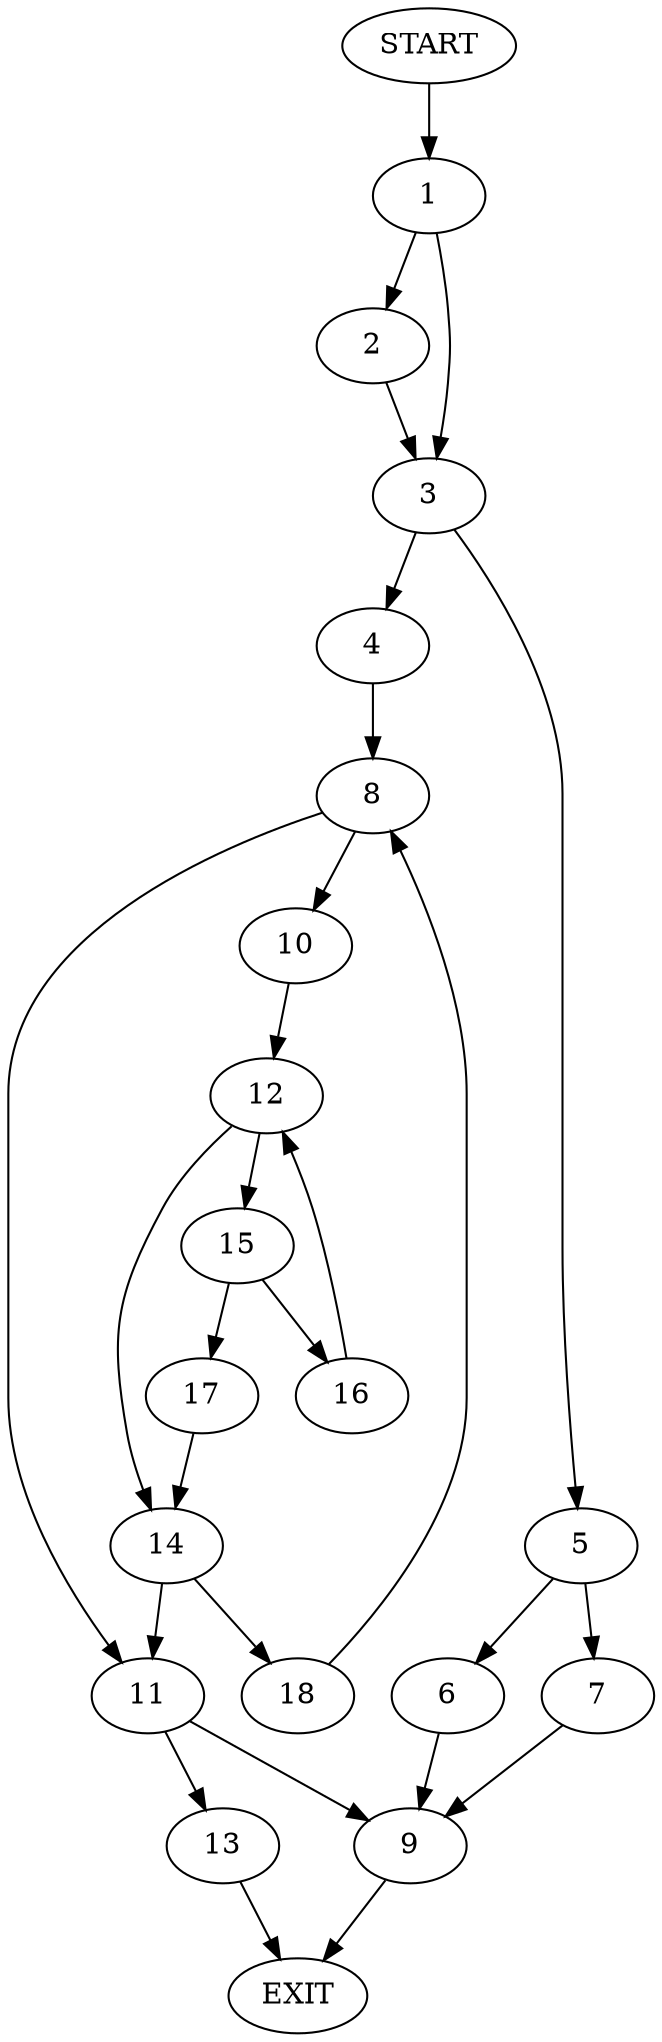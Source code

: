 digraph {
0 [label="START"]
19 [label="EXIT"]
0 -> 1
1 -> 2
1 -> 3
2 -> 3
3 -> 4
3 -> 5
5 -> 6
5 -> 7
4 -> 8
7 -> 9
6 -> 9
9 -> 19
8 -> 10
8 -> 11
10 -> 12
11 -> 13
11 -> 9
12 -> 14
12 -> 15
15 -> 16
15 -> 17
14 -> 18
14 -> 11
16 -> 12
17 -> 14
18 -> 8
13 -> 19
}
